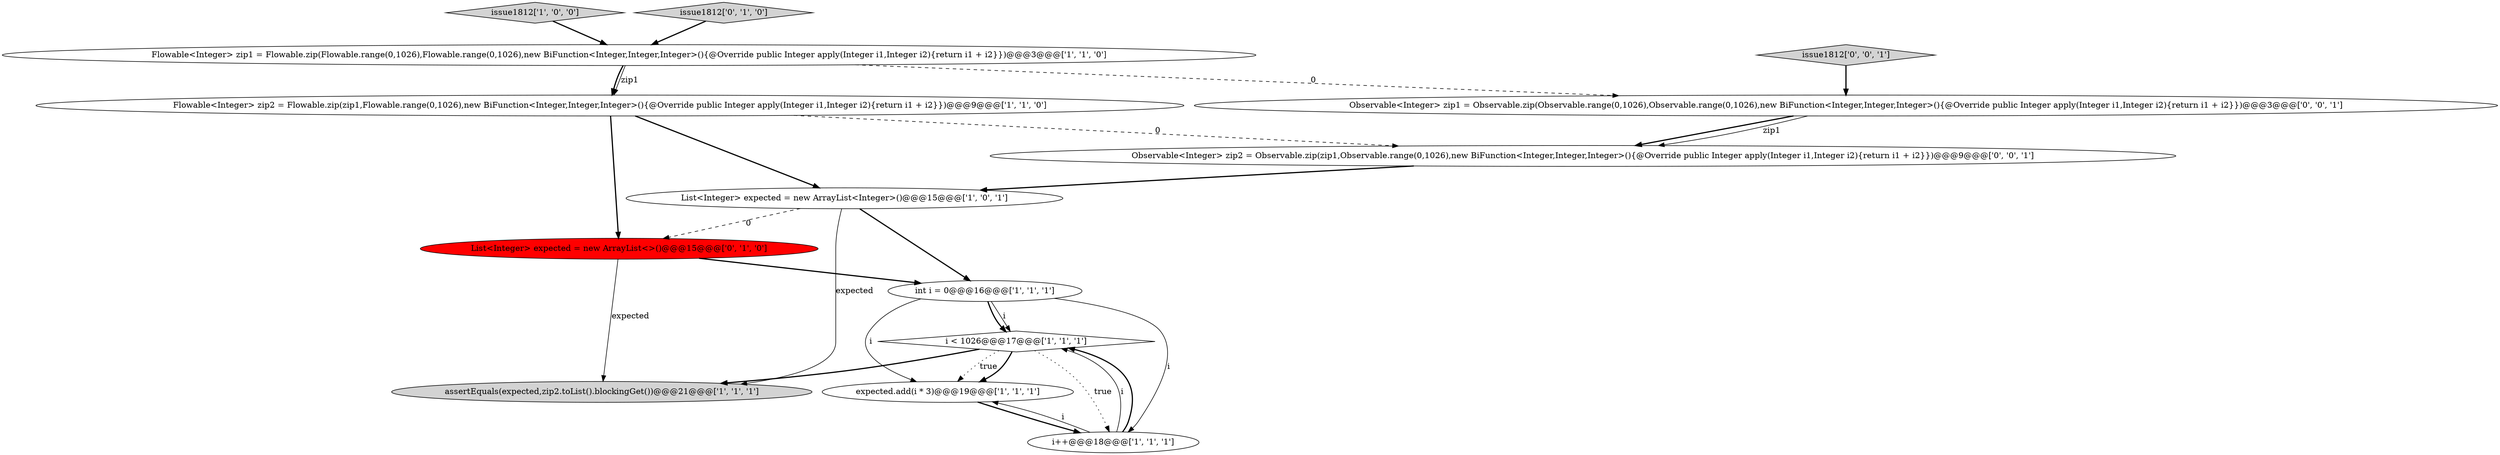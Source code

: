 digraph {
3 [style = filled, label = "assertEquals(expected,zip2.toList().blockingGet())@@@21@@@['1', '1', '1']", fillcolor = lightgray, shape = ellipse image = "AAA0AAABBB1BBB"];
13 [style = filled, label = "issue1812['0', '0', '1']", fillcolor = lightgray, shape = diamond image = "AAA0AAABBB3BBB"];
7 [style = filled, label = "expected.add(i * 3)@@@19@@@['1', '1', '1']", fillcolor = white, shape = ellipse image = "AAA0AAABBB1BBB"];
2 [style = filled, label = "i++@@@18@@@['1', '1', '1']", fillcolor = white, shape = ellipse image = "AAA0AAABBB1BBB"];
0 [style = filled, label = "int i = 0@@@16@@@['1', '1', '1']", fillcolor = white, shape = ellipse image = "AAA0AAABBB1BBB"];
1 [style = filled, label = "Flowable<Integer> zip2 = Flowable.zip(zip1,Flowable.range(0,1026),new BiFunction<Integer,Integer,Integer>(){@Override public Integer apply(Integer i1,Integer i2){return i1 + i2}})@@@9@@@['1', '1', '0']", fillcolor = white, shape = ellipse image = "AAA0AAABBB1BBB"];
4 [style = filled, label = "issue1812['1', '0', '0']", fillcolor = lightgray, shape = diamond image = "AAA0AAABBB1BBB"];
5 [style = filled, label = "i < 1026@@@17@@@['1', '1', '1']", fillcolor = white, shape = diamond image = "AAA0AAABBB1BBB"];
11 [style = filled, label = "Observable<Integer> zip2 = Observable.zip(zip1,Observable.range(0,1026),new BiFunction<Integer,Integer,Integer>(){@Override public Integer apply(Integer i1,Integer i2){return i1 + i2}})@@@9@@@['0', '0', '1']", fillcolor = white, shape = ellipse image = "AAA0AAABBB3BBB"];
6 [style = filled, label = "List<Integer> expected = new ArrayList<Integer>()@@@15@@@['1', '0', '1']", fillcolor = white, shape = ellipse image = "AAA0AAABBB1BBB"];
12 [style = filled, label = "Observable<Integer> zip1 = Observable.zip(Observable.range(0,1026),Observable.range(0,1026),new BiFunction<Integer,Integer,Integer>(){@Override public Integer apply(Integer i1,Integer i2){return i1 + i2}})@@@3@@@['0', '0', '1']", fillcolor = white, shape = ellipse image = "AAA0AAABBB3BBB"];
10 [style = filled, label = "issue1812['0', '1', '0']", fillcolor = lightgray, shape = diamond image = "AAA0AAABBB2BBB"];
9 [style = filled, label = "List<Integer> expected = new ArrayList<>()@@@15@@@['0', '1', '0']", fillcolor = red, shape = ellipse image = "AAA1AAABBB2BBB"];
8 [style = filled, label = "Flowable<Integer> zip1 = Flowable.zip(Flowable.range(0,1026),Flowable.range(0,1026),new BiFunction<Integer,Integer,Integer>(){@Override public Integer apply(Integer i1,Integer i2){return i1 + i2}})@@@3@@@['1', '1', '0']", fillcolor = white, shape = ellipse image = "AAA0AAABBB1BBB"];
5->3 [style = bold, label=""];
9->0 [style = bold, label=""];
11->6 [style = bold, label=""];
6->9 [style = dashed, label="0"];
12->11 [style = bold, label=""];
8->1 [style = solid, label="zip1"];
8->12 [style = dashed, label="0"];
6->0 [style = bold, label=""];
1->9 [style = bold, label=""];
0->5 [style = solid, label="i"];
8->1 [style = bold, label=""];
6->3 [style = solid, label="expected"];
0->2 [style = solid, label="i"];
1->6 [style = bold, label=""];
13->12 [style = bold, label=""];
10->8 [style = bold, label=""];
12->11 [style = solid, label="zip1"];
5->7 [style = dotted, label="true"];
7->2 [style = bold, label=""];
1->11 [style = dashed, label="0"];
9->3 [style = solid, label="expected"];
5->7 [style = bold, label=""];
4->8 [style = bold, label=""];
5->2 [style = dotted, label="true"];
2->5 [style = solid, label="i"];
0->5 [style = bold, label=""];
0->7 [style = solid, label="i"];
2->5 [style = bold, label=""];
2->7 [style = solid, label="i"];
}
